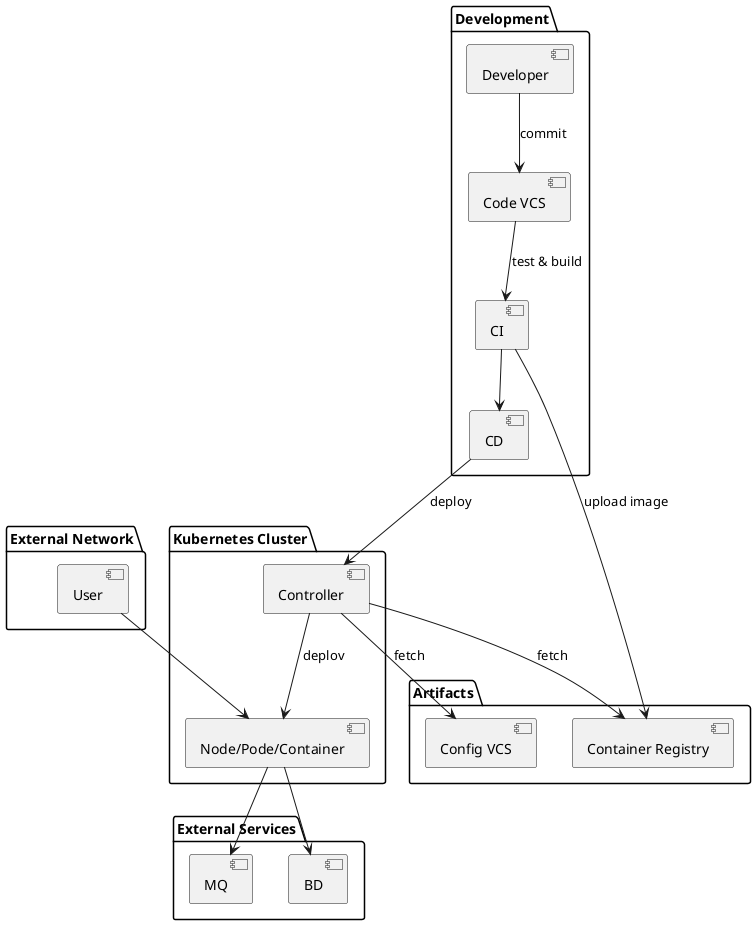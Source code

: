 @startuml NeuroCourse. maintenance

'left to right direction	
top to bottom direction


' skin
skinparam rectangle<<boundary>> {
    Shadowing false
    StereotypeFontSize 0
    FontColor #444444
    BorderColor #444444
    BorderStvle dashed
    BackgroundColor #FFFFFF
    allign right
}

package "Development" {
    [Developer]
    [Code VCS]
    [CI]
    [CD]
}
[Developer] --> [Code VCS]: "commit" 
[Code VCS] --> [CI]: "test & build"
[CI] --> [CD]

package "Kubernetes Cluster" {  
    [Controller]
    [Node/Pode/Container] 
}
[Controller] --> [Node/Pode/Container]: "deplov" 
[CD] --> [Controller]: "deploy" 

package "External Services" {
    [MQ]
    [BD]
}
[Node/Pode/Container] --> [MQ]
[Node/Pode/Container] --> [BD]

package "External Network" {
   [User]
}
[User] --> [Node/Pode/Container]

package "Artifacts" {
    [Container Registry]
    [Config VCS]
}
[CI] --> [Container Registry]: "upload image"
[Controller] --> [Container Registry]: "fetch"
[Controller] --> [Config VCS]: "fetch"



@enduml